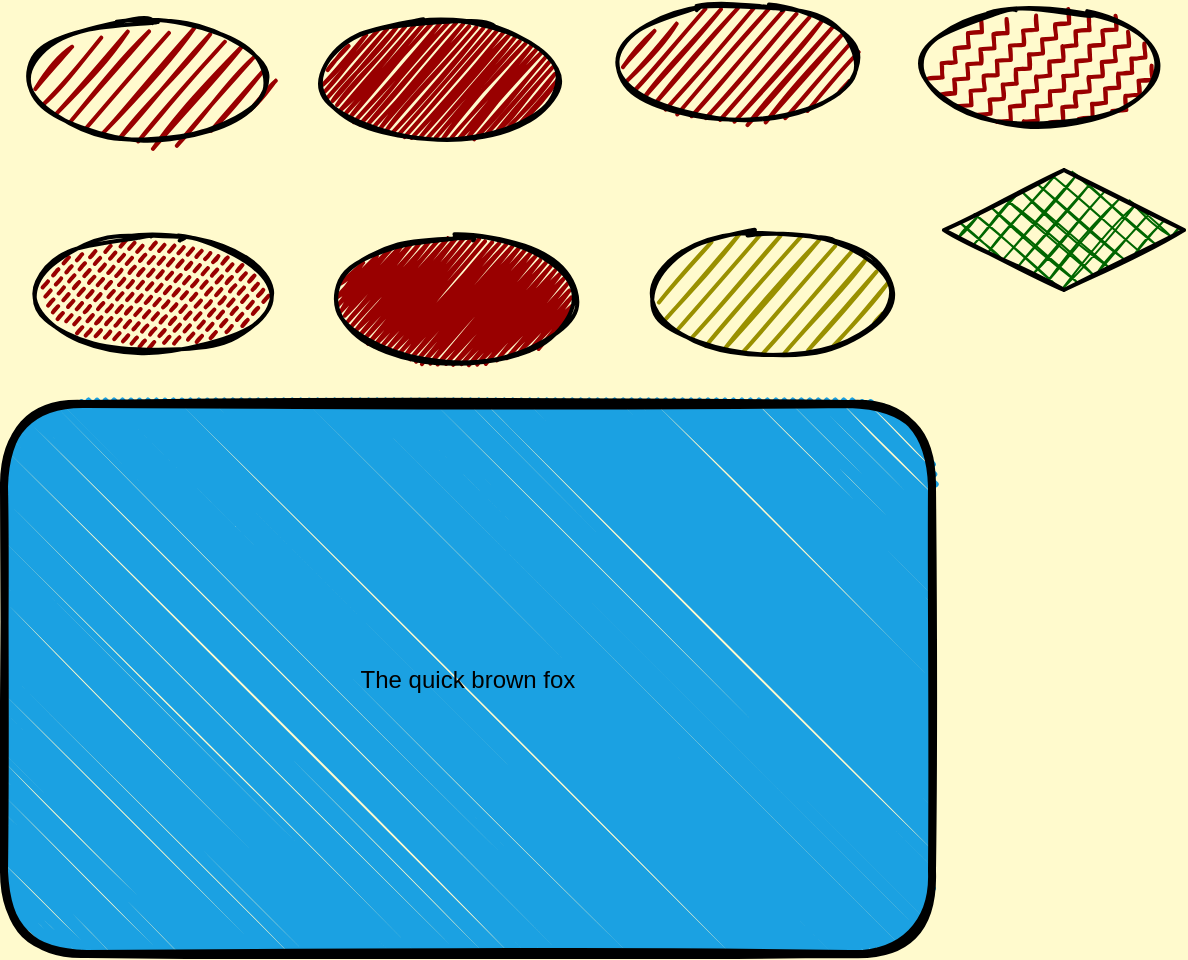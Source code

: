 <mxfile>
    <diagram id="RvG" name="Grid Layout Horizontal">
        <mxGraphModel dx="662" dy="583" grid="0" gridSize="10" guides="1" tooltips="1" connect="1" arrows="1" fold="1" page="1" pageScale="1" pageWidth="1169" pageHeight="827" background="#FFFACD" math="0" shadow="0">
            <root>
                <mxCell id="RvG-A"/>
                <mxCell id="RvG-B" parent="RvG-A"/>
                <mxCell id="QXWACvS6CMH1bOgkagX_-0" value="The quick brown fox" style="rounded=1;whiteSpace=wrap;html=1;strokeWidth=4;fillWeight=3;hachureGap=3;hachureAngle=45;fillColor=#1ba1e2;sketch=1;" parent="RvG-B" vertex="1">
                    <mxGeometry x="36" y="287" width="464" height="275" as="geometry"/>
                </mxCell>
                <mxCell id="QXWACvS6CMH1bOgkagX_-1" value="" style="ellipse;whiteSpace=wrap;html=1;strokeWidth=2;fillWeight=2;hachureGap=8;fillColor=#999000;fillStyle=hatchure;sketch=1;" parent="RvG-B" vertex="1">
                    <mxGeometry x="360" y="202" width="120" height="60" as="geometry"/>
                </mxCell>
                <mxCell id="QXWACvS6CMH1bOgkagX_-2" value="" style="ellipse;whiteSpace=wrap;html=1;strokeWidth=2;fillWeight=2;hachureGap=3;fillColor=#990000;fillStyle=zigzag;sketch=1;" parent="RvG-B" vertex="1">
                    <mxGeometry x="202" y="205" width="120" height="60" as="geometry"/>
                </mxCell>
                <mxCell id="QXWACvS6CMH1bOgkagX_-3" value="" style="ellipse;whiteSpace=wrap;html=1;strokeWidth=2;fillWeight=2;hachureGap=4;fillColor=#990000;fillStyle=dashed;sketch=1;" parent="RvG-B" vertex="1">
                    <mxGeometry x="50" y="202" width="120" height="60" as="geometry"/>
                </mxCell>
                <mxCell id="QXWACvS6CMH1bOgkagX_-4" value="" style="ellipse;whiteSpace=wrap;html=1;strokeWidth=2;fillWeight=2;hachureGap=5;fillColor=#990000;fillStyle=zigzag-line;sketch=1;" parent="RvG-B" vertex="1">
                    <mxGeometry x="494" y="88" width="120" height="60" as="geometry"/>
                </mxCell>
                <mxCell id="QXWACvS6CMH1bOgkagX_-5" value="" style="ellipse;whiteSpace=wrap;html=1;strokeWidth=2;fillWeight=2;hachureGap=6;fillColor=#990000;fillStyle=dots;sketch=1;" parent="RvG-B" vertex="1">
                    <mxGeometry x="343" y="86" width="120" height="60" as="geometry"/>
                </mxCell>
                <mxCell id="QXWACvS6CMH1bOgkagX_-6" value="" style="ellipse;whiteSpace=wrap;html=1;strokeWidth=2;fillWeight=2;hachureGap=3;fillColor=#990000;fillStyle=dots;sketch=1;" parent="RvG-B" vertex="1">
                    <mxGeometry x="194" y="95" width="120" height="60" as="geometry"/>
                </mxCell>
                <mxCell id="QXWACvS6CMH1bOgkagX_-7" value="" style="ellipse;whiteSpace=wrap;html=1;strokeWidth=2;fillWeight=2;hachureGap=8;fillColor=#990000;fillStyle=dots;sketch=1;" parent="RvG-B" vertex="1">
                    <mxGeometry x="48" y="95" width="120" height="60" as="geometry"/>
                </mxCell>
                <mxCell id="0" value="" style="rhombus;whiteSpace=wrap;html=1;strokeWidth=2;fillWeight=-1;hachureGap=8;fillStyle=cross-hatch;fillColor=#006600;sketch=1;" vertex="1" parent="RvG-B">
                    <mxGeometry x="506" y="170" width="120" height="60" as="geometry"/>
                </mxCell>
            </root>
        </mxGraphModel>
    </diagram>
</mxfile>